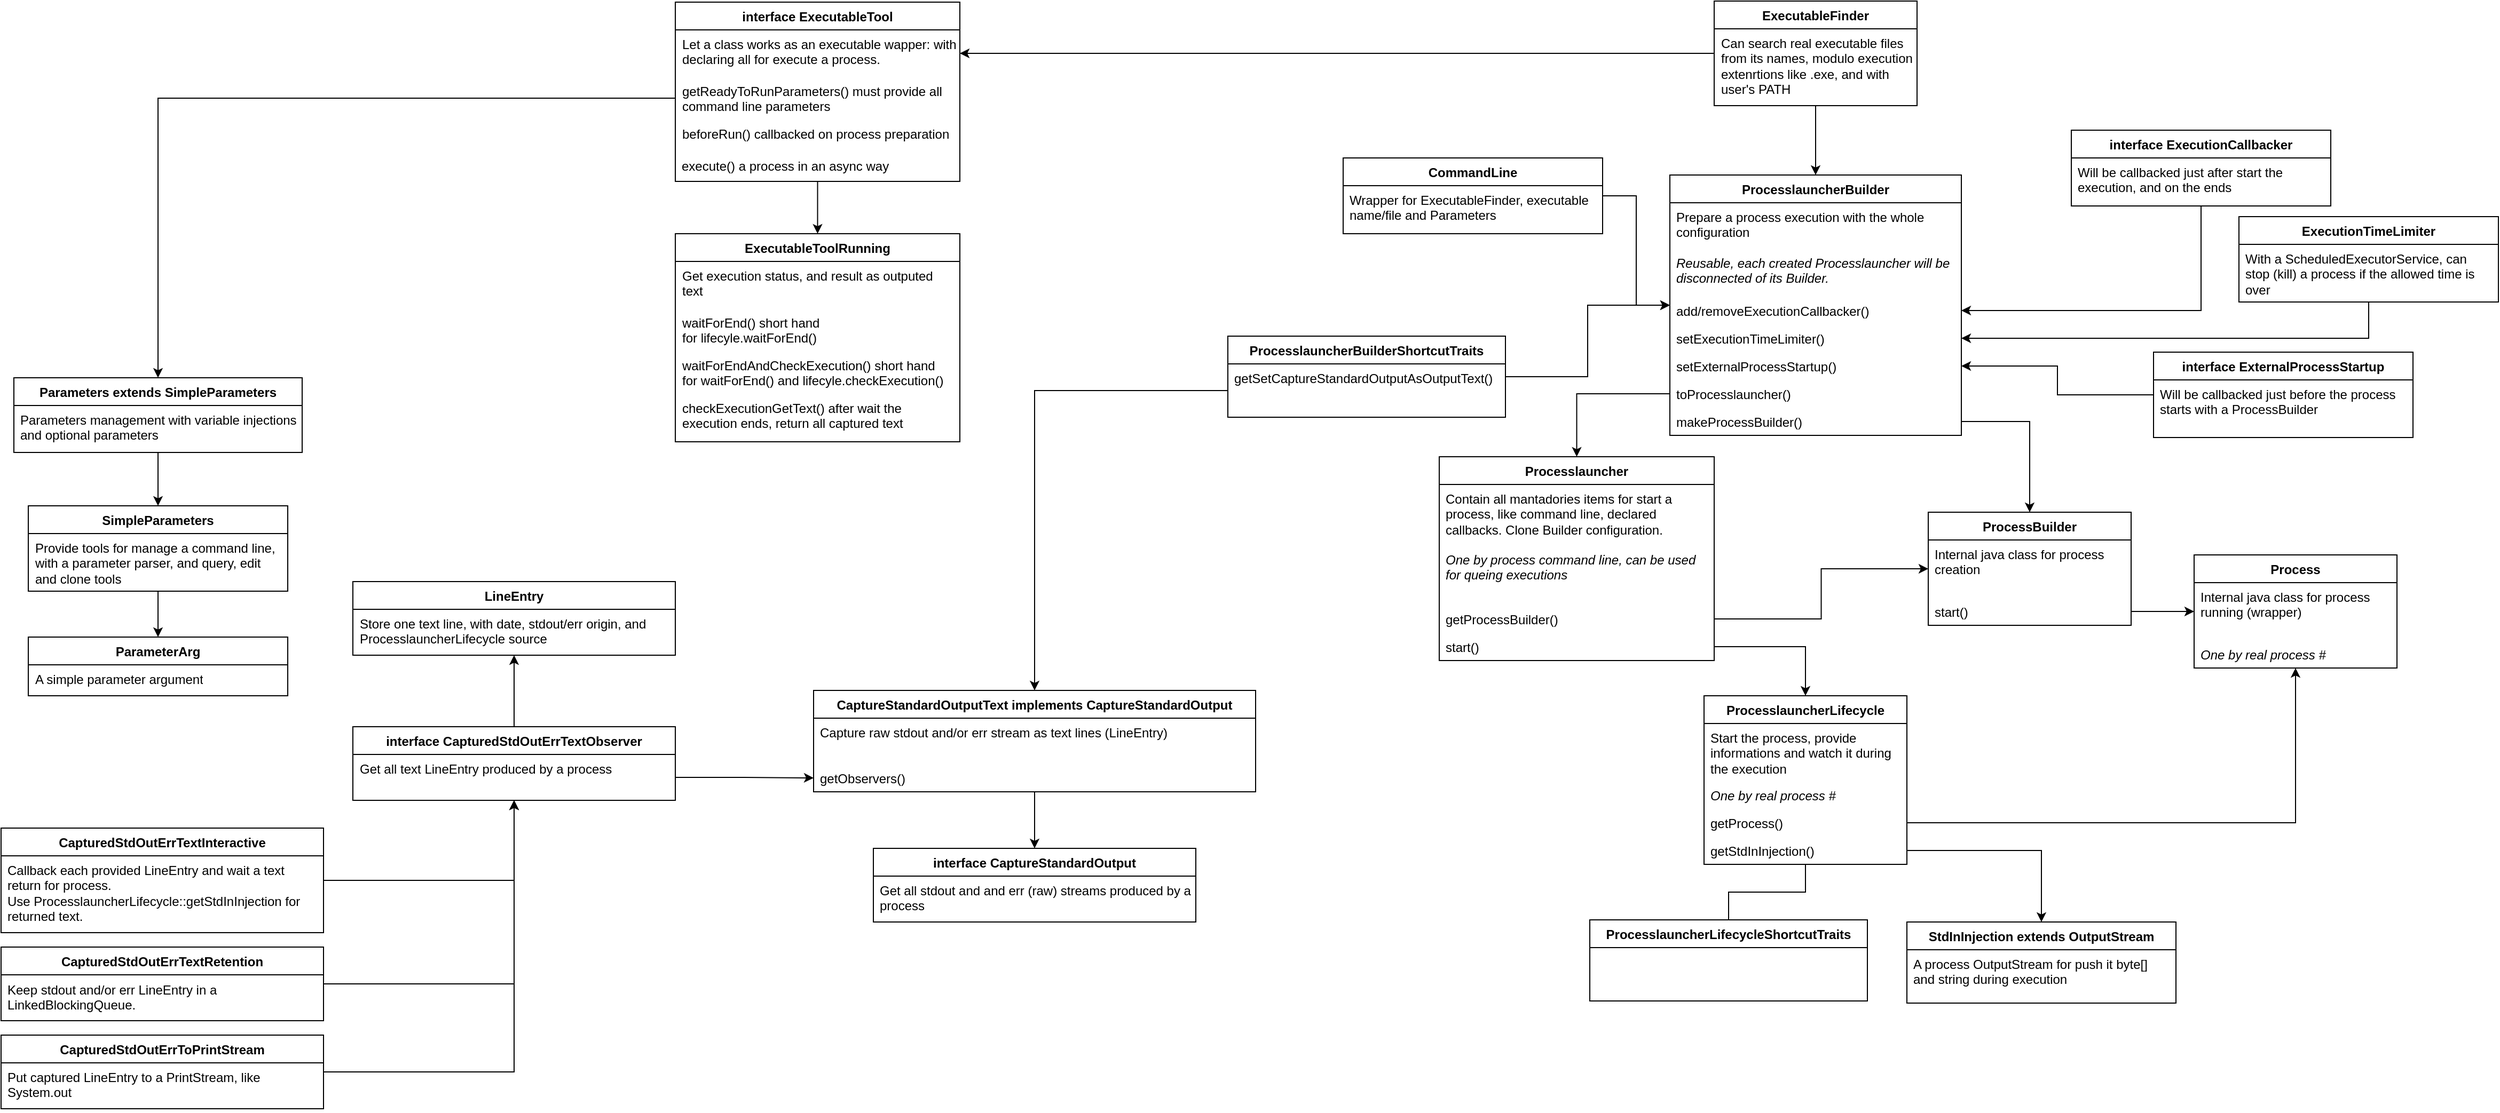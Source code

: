<mxfile version="14.1.8" type="device"><diagram id="81NvzBi9Juori9AFmnHW" name="Page-1"><mxGraphModel dx="3351" dy="988" grid="0" gridSize="10" guides="1" tooltips="1" connect="1" arrows="1" fold="1" page="1" pageScale="1" pageWidth="1654" pageHeight="1169" math="0" shadow="0"><root><mxCell id="0"/><mxCell id="1" parent="0"/><mxCell id="zojhfkKEDZXGq8DSbKI6-3" value="Processlauncher" style="swimlane;fontStyle=1;childLayout=stackLayout;horizontal=1;startSize=26;fillColor=none;horizontalStack=0;resizeParent=1;resizeParentMax=0;resizeLast=0;collapsible=1;marginBottom=0;" parent="1" vertex="1"><mxGeometry x="-286" y="450" width="257.5" height="191" as="geometry"/></mxCell><mxCell id="zojhfkKEDZXGq8DSbKI6-4" value="Contain all mantadories items for start a process, like command line, declared callbacks. Clone Builder configuration." style="text;strokeColor=none;fillColor=none;align=left;verticalAlign=top;spacingLeft=4;spacingRight=4;overflow=hidden;rotatable=0;points=[[0,0.5],[1,0.5]];portConstraint=eastwest;whiteSpace=wrap;" parent="zojhfkKEDZXGq8DSbKI6-3" vertex="1"><mxGeometry y="26" width="257.5" height="57" as="geometry"/></mxCell><mxCell id="zojhfkKEDZXGq8DSbKI6-31" value="One by process command line, can be used for queing executions" style="text;strokeColor=none;fillColor=none;align=left;verticalAlign=top;spacingLeft=4;spacingRight=4;overflow=hidden;rotatable=0;points=[[0,0.5],[1,0.5]];portConstraint=eastwest;whiteSpace=wrap;fontStyle=2" parent="zojhfkKEDZXGq8DSbKI6-3" vertex="1"><mxGeometry y="83" width="257.5" height="56" as="geometry"/></mxCell><mxCell id="zojhfkKEDZXGq8DSbKI6-40" value="getProcessBuilder()" style="text;strokeColor=none;fillColor=none;align=left;verticalAlign=top;spacingLeft=4;spacingRight=4;overflow=hidden;rotatable=0;points=[[0,0.5],[1,0.5]];portConstraint=eastwest;" parent="zojhfkKEDZXGq8DSbKI6-3" vertex="1"><mxGeometry y="139" width="257.5" height="26" as="geometry"/></mxCell><mxCell id="zojhfkKEDZXGq8DSbKI6-14" value="start()" style="text;strokeColor=none;fillColor=none;align=left;verticalAlign=top;spacingLeft=4;spacingRight=4;overflow=hidden;rotatable=0;points=[[0,0.5],[1,0.5]];portConstraint=eastwest;" parent="zojhfkKEDZXGq8DSbKI6-3" vertex="1"><mxGeometry y="165" width="257.5" height="26" as="geometry"/></mxCell><mxCell id="zojhfkKEDZXGq8DSbKI6-18" value="ProcesslauncherLifecycle" style="swimlane;fontStyle=1;childLayout=stackLayout;horizontal=1;startSize=26;fillColor=none;horizontalStack=0;resizeParent=1;resizeParentMax=0;resizeLast=0;collapsible=1;marginBottom=0;" parent="1" vertex="1"><mxGeometry x="-38" y="674" width="190" height="158" as="geometry"/></mxCell><mxCell id="zojhfkKEDZXGq8DSbKI6-19" value="Start the process, provide informations and watch it during the execution" style="text;strokeColor=none;fillColor=none;align=left;verticalAlign=top;spacingLeft=4;spacingRight=4;overflow=hidden;rotatable=0;points=[[0,0.5],[1,0.5]];portConstraint=eastwest;whiteSpace=wrap;" parent="zojhfkKEDZXGq8DSbKI6-18" vertex="1"><mxGeometry y="26" width="190" height="54" as="geometry"/></mxCell><mxCell id="zojhfkKEDZXGq8DSbKI6-30" value="One by real process #" style="text;strokeColor=none;fillColor=none;align=left;verticalAlign=top;spacingLeft=4;spacingRight=4;overflow=hidden;rotatable=0;points=[[0,0.5],[1,0.5]];portConstraint=eastwest;fontStyle=2" parent="zojhfkKEDZXGq8DSbKI6-18" vertex="1"><mxGeometry y="80" width="190" height="26" as="geometry"/></mxCell><mxCell id="zojhfkKEDZXGq8DSbKI6-47" value="getProcess()" style="text;strokeColor=none;fillColor=none;align=left;verticalAlign=top;spacingLeft=4;spacingRight=4;overflow=hidden;rotatable=0;points=[[0,0.5],[1,0.5]];portConstraint=eastwest;" parent="zojhfkKEDZXGq8DSbKI6-18" vertex="1"><mxGeometry y="106" width="190" height="26" as="geometry"/></mxCell><mxCell id="zojhfkKEDZXGq8DSbKI6-20" value="getStdInInjection()" style="text;strokeColor=none;fillColor=none;align=left;verticalAlign=top;spacingLeft=4;spacingRight=4;overflow=hidden;rotatable=0;points=[[0,0.5],[1,0.5]];portConstraint=eastwest;" parent="zojhfkKEDZXGq8DSbKI6-18" vertex="1"><mxGeometry y="132" width="190" height="26" as="geometry"/></mxCell><mxCell id="zojhfkKEDZXGq8DSbKI6-17" style="edgeStyle=orthogonalEdgeStyle;rounded=0;orthogonalLoop=1;jettySize=auto;html=1;exitX=1;exitY=0.5;exitDx=0;exitDy=0;entryX=0.5;entryY=0;entryDx=0;entryDy=0;" parent="1" source="zojhfkKEDZXGq8DSbKI6-14" target="zojhfkKEDZXGq8DSbKI6-18" edge="1"><mxGeometry relative="1" as="geometry"><mxPoint x="50" y="582" as="targetPoint"/></mxGeometry></mxCell><mxCell id="zojhfkKEDZXGq8DSbKI6-22" value="StdInInjection extends OutputStream" style="swimlane;fontStyle=1;childLayout=stackLayout;horizontal=1;startSize=26;fillColor=none;horizontalStack=0;resizeParent=1;resizeParentMax=0;resizeLast=0;collapsible=1;marginBottom=0;" parent="1" vertex="1"><mxGeometry x="152" y="886" width="252" height="76" as="geometry"/></mxCell><mxCell id="zojhfkKEDZXGq8DSbKI6-23" value="A process OutputStream for push it byte[] and string during execution" style="text;strokeColor=none;fillColor=none;align=left;verticalAlign=top;spacingLeft=4;spacingRight=4;overflow=hidden;rotatable=0;points=[[0,0.5],[1,0.5]];portConstraint=eastwest;whiteSpace=wrap;" parent="zojhfkKEDZXGq8DSbKI6-22" vertex="1"><mxGeometry y="26" width="252" height="50" as="geometry"/></mxCell><mxCell id="zojhfkKEDZXGq8DSbKI6-25" style="edgeStyle=orthogonalEdgeStyle;rounded=0;orthogonalLoop=1;jettySize=auto;html=1;exitX=1;exitY=0.5;exitDx=0;exitDy=0;" parent="1" source="zojhfkKEDZXGq8DSbKI6-20" target="zojhfkKEDZXGq8DSbKI6-22" edge="1"><mxGeometry relative="1" as="geometry"/></mxCell><mxCell id="zojhfkKEDZXGq8DSbKI6-26" value="ProcesslauncherBuilder" style="swimlane;fontStyle=1;childLayout=stackLayout;horizontal=1;startSize=26;fillColor=none;horizontalStack=0;resizeParent=1;resizeParentMax=0;resizeLast=0;collapsible=1;marginBottom=0;" parent="1" vertex="1"><mxGeometry x="-70" y="186" width="273" height="244" as="geometry"/></mxCell><mxCell id="zojhfkKEDZXGq8DSbKI6-27" value="Prepare a process execution with the whole configuration" style="text;strokeColor=none;fillColor=none;align=left;verticalAlign=top;spacingLeft=4;spacingRight=4;overflow=hidden;rotatable=0;points=[[0,0.5],[1,0.5]];portConstraint=eastwest;whiteSpace=wrap;" parent="zojhfkKEDZXGq8DSbKI6-26" vertex="1"><mxGeometry y="26" width="273" height="43" as="geometry"/></mxCell><mxCell id="zojhfkKEDZXGq8DSbKI6-33" value="Reusable, each created Processlauncher will be disconnected of its Builder." style="text;strokeColor=none;fillColor=none;align=left;verticalAlign=top;spacingLeft=4;spacingRight=4;overflow=hidden;rotatable=0;points=[[0,0.5],[1,0.5]];portConstraint=eastwest;whiteSpace=wrap;fontStyle=2" parent="zojhfkKEDZXGq8DSbKI6-26" vertex="1"><mxGeometry y="69" width="273" height="45" as="geometry"/></mxCell><mxCell id="zojhfkKEDZXGq8DSbKI6-75" value="add/removeExecutionCallbacker()" style="text;strokeColor=none;fillColor=none;align=left;verticalAlign=top;spacingLeft=4;spacingRight=4;overflow=hidden;rotatable=0;points=[[0,0.5],[1,0.5]];portConstraint=eastwest;" parent="zojhfkKEDZXGq8DSbKI6-26" vertex="1"><mxGeometry y="114" width="273" height="26" as="geometry"/></mxCell><mxCell id="zojhfkKEDZXGq8DSbKI6-70" value="setExecutionTimeLimiter()" style="text;strokeColor=none;fillColor=none;align=left;verticalAlign=top;spacingLeft=4;spacingRight=4;overflow=hidden;rotatable=0;points=[[0,0.5],[1,0.5]];portConstraint=eastwest;" parent="zojhfkKEDZXGq8DSbKI6-26" vertex="1"><mxGeometry y="140" width="273" height="26" as="geometry"/></mxCell><mxCell id="zojhfkKEDZXGq8DSbKI6-61" value="setExternalProcessStartup()" style="text;strokeColor=none;fillColor=none;align=left;verticalAlign=top;spacingLeft=4;spacingRight=4;overflow=hidden;rotatable=0;points=[[0,0.5],[1,0.5]];portConstraint=eastwest;" parent="zojhfkKEDZXGq8DSbKI6-26" vertex="1"><mxGeometry y="166" width="273" height="26" as="geometry"/></mxCell><mxCell id="zojhfkKEDZXGq8DSbKI6-28" value="toProcesslauncher()" style="text;strokeColor=none;fillColor=none;align=left;verticalAlign=top;spacingLeft=4;spacingRight=4;overflow=hidden;rotatable=0;points=[[0,0.5],[1,0.5]];portConstraint=eastwest;" parent="zojhfkKEDZXGq8DSbKI6-26" vertex="1"><mxGeometry y="192" width="273" height="26" as="geometry"/></mxCell><mxCell id="zojhfkKEDZXGq8DSbKI6-34" value="makeProcessBuilder()" style="text;strokeColor=none;fillColor=none;align=left;verticalAlign=top;spacingLeft=4;spacingRight=4;overflow=hidden;rotatable=0;points=[[0,0.5],[1,0.5]];portConstraint=eastwest;" parent="zojhfkKEDZXGq8DSbKI6-26" vertex="1"><mxGeometry y="218" width="273" height="26" as="geometry"/></mxCell><mxCell id="zojhfkKEDZXGq8DSbKI6-32" style="edgeStyle=orthogonalEdgeStyle;rounded=0;orthogonalLoop=1;jettySize=auto;html=1;exitX=0;exitY=0.5;exitDx=0;exitDy=0;" parent="1" source="zojhfkKEDZXGq8DSbKI6-28" target="zojhfkKEDZXGq8DSbKI6-3" edge="1"><mxGeometry relative="1" as="geometry"/></mxCell><mxCell id="zojhfkKEDZXGq8DSbKI6-35" value="ProcessBuilder" style="swimlane;fontStyle=1;childLayout=stackLayout;horizontal=1;startSize=26;fillColor=none;horizontalStack=0;resizeParent=1;resizeParentMax=0;resizeLast=0;collapsible=1;marginBottom=0;" parent="1" vertex="1"><mxGeometry x="172" y="502" width="190" height="106" as="geometry"/></mxCell><mxCell id="zojhfkKEDZXGq8DSbKI6-36" value="Internal java class for process creation " style="text;strokeColor=none;fillColor=none;align=left;verticalAlign=top;spacingLeft=4;spacingRight=4;overflow=hidden;rotatable=0;points=[[0,0.5],[1,0.5]];portConstraint=eastwest;whiteSpace=wrap;" parent="zojhfkKEDZXGq8DSbKI6-35" vertex="1"><mxGeometry y="26" width="190" height="54" as="geometry"/></mxCell><mxCell id="zojhfkKEDZXGq8DSbKI6-38" value="start()" style="text;strokeColor=none;fillColor=none;align=left;verticalAlign=top;spacingLeft=4;spacingRight=4;overflow=hidden;rotatable=0;points=[[0,0.5],[1,0.5]];portConstraint=eastwest;" parent="zojhfkKEDZXGq8DSbKI6-35" vertex="1"><mxGeometry y="80" width="190" height="26" as="geometry"/></mxCell><mxCell id="zojhfkKEDZXGq8DSbKI6-39" style="edgeStyle=orthogonalEdgeStyle;rounded=0;orthogonalLoop=1;jettySize=auto;html=1;exitX=1;exitY=0.5;exitDx=0;exitDy=0;" parent="1" source="zojhfkKEDZXGq8DSbKI6-34" target="zojhfkKEDZXGq8DSbKI6-35" edge="1"><mxGeometry relative="1" as="geometry"/></mxCell><mxCell id="zojhfkKEDZXGq8DSbKI6-41" style="edgeStyle=orthogonalEdgeStyle;rounded=0;orthogonalLoop=1;jettySize=auto;html=1;exitX=1;exitY=0.5;exitDx=0;exitDy=0;" parent="1" source="zojhfkKEDZXGq8DSbKI6-40" target="zojhfkKEDZXGq8DSbKI6-35" edge="1"><mxGeometry relative="1" as="geometry"/></mxCell><mxCell id="zojhfkKEDZXGq8DSbKI6-42" value="Process" style="swimlane;fontStyle=1;childLayout=stackLayout;horizontal=1;startSize=26;fillColor=none;horizontalStack=0;resizeParent=1;resizeParentMax=0;resizeLast=0;collapsible=1;marginBottom=0;" parent="1" vertex="1"><mxGeometry x="421" y="542" width="190" height="106" as="geometry"/></mxCell><mxCell id="zojhfkKEDZXGq8DSbKI6-43" value="Internal java class for process running (wrapper)" style="text;strokeColor=none;fillColor=none;align=left;verticalAlign=top;spacingLeft=4;spacingRight=4;overflow=hidden;rotatable=0;points=[[0,0.5],[1,0.5]];portConstraint=eastwest;whiteSpace=wrap;" parent="zojhfkKEDZXGq8DSbKI6-42" vertex="1"><mxGeometry y="26" width="190" height="54" as="geometry"/></mxCell><mxCell id="zojhfkKEDZXGq8DSbKI6-44" value="One by real process #" style="text;strokeColor=none;fillColor=none;align=left;verticalAlign=top;spacingLeft=4;spacingRight=4;overflow=hidden;rotatable=0;points=[[0,0.5],[1,0.5]];portConstraint=eastwest;fontStyle=2" parent="zojhfkKEDZXGq8DSbKI6-42" vertex="1"><mxGeometry y="80" width="190" height="26" as="geometry"/></mxCell><mxCell id="zojhfkKEDZXGq8DSbKI6-46" style="edgeStyle=orthogonalEdgeStyle;rounded=0;orthogonalLoop=1;jettySize=auto;html=1;exitX=1;exitY=0.5;exitDx=0;exitDy=0;" parent="1" source="zojhfkKEDZXGq8DSbKI6-38" target="zojhfkKEDZXGq8DSbKI6-42" edge="1"><mxGeometry relative="1" as="geometry"/></mxCell><mxCell id="zojhfkKEDZXGq8DSbKI6-48" style="edgeStyle=orthogonalEdgeStyle;rounded=0;orthogonalLoop=1;jettySize=auto;html=1;exitX=1;exitY=0.5;exitDx=0;exitDy=0;" parent="1" source="zojhfkKEDZXGq8DSbKI6-47" target="zojhfkKEDZXGq8DSbKI6-42" edge="1"><mxGeometry relative="1" as="geometry"><mxPoint x="198" y="679" as="targetPoint"/></mxGeometry></mxCell><mxCell id="zojhfkKEDZXGq8DSbKI6-50" value="" style="edgeStyle=elbowEdgeStyle;elbow=vertical;startArrow=none;endArrow=none;rounded=0;" parent="1" source="zojhfkKEDZXGq8DSbKI6-18" target="zojhfkKEDZXGq8DSbKI6-154" edge="1"><mxGeometry relative="1" as="geometry"><mxPoint x="-179" y="577" as="sourcePoint"/><mxPoint x="-23" y="864" as="targetPoint"/></mxGeometry></mxCell><mxCell id="zojhfkKEDZXGq8DSbKI6-52" style="edgeStyle=orthogonalEdgeStyle;rounded=0;orthogonalLoop=1;jettySize=auto;html=1;" parent="1" source="zojhfkKEDZXGq8DSbKI6-139" target="zojhfkKEDZXGq8DSbKI6-26" edge="1"><mxGeometry relative="1" as="geometry"><mxPoint x="-156" y="308" as="sourcePoint"/></mxGeometry></mxCell><mxCell id="zojhfkKEDZXGq8DSbKI6-60" style="edgeStyle=orthogonalEdgeStyle;rounded=0;orthogonalLoop=1;jettySize=auto;html=1;" parent="1" source="zojhfkKEDZXGq8DSbKI6-53" target="zojhfkKEDZXGq8DSbKI6-26" edge="1"><mxGeometry relative="1" as="geometry"/></mxCell><mxCell id="zojhfkKEDZXGq8DSbKI6-118" style="edgeStyle=orthogonalEdgeStyle;rounded=0;orthogonalLoop=1;jettySize=auto;html=1;entryX=1;entryY=0.5;entryDx=0;entryDy=0;" parent="1" source="zojhfkKEDZXGq8DSbKI6-53" target="zojhfkKEDZXGq8DSbKI6-78" edge="1"><mxGeometry relative="1" as="geometry"><mxPoint x="-684" y="72" as="targetPoint"/></mxGeometry></mxCell><mxCell id="zojhfkKEDZXGq8DSbKI6-53" value="ExecutableFinder" style="swimlane;fontStyle=1;childLayout=stackLayout;horizontal=1;startSize=26;fillColor=none;horizontalStack=0;resizeParent=1;resizeParentMax=0;resizeLast=0;collapsible=1;marginBottom=0;" parent="1" vertex="1"><mxGeometry x="-28.5" y="23" width="190" height="98" as="geometry"/></mxCell><mxCell id="zojhfkKEDZXGq8DSbKI6-54" value="Can search real executable files from its names, modulo execution extenrtions like .exe, and with user's PATH" style="text;strokeColor=none;fillColor=none;align=left;verticalAlign=top;spacingLeft=4;spacingRight=4;overflow=hidden;rotatable=0;points=[[0,0.5],[1,0.5]];portConstraint=eastwest;whiteSpace=wrap;" parent="zojhfkKEDZXGq8DSbKI6-53" vertex="1"><mxGeometry y="26" width="190" height="72" as="geometry"/></mxCell><mxCell id="zojhfkKEDZXGq8DSbKI6-66" style="edgeStyle=orthogonalEdgeStyle;rounded=0;orthogonalLoop=1;jettySize=auto;html=1;" parent="1" source="zojhfkKEDZXGq8DSbKI6-62" target="zojhfkKEDZXGq8DSbKI6-61" edge="1"><mxGeometry relative="1" as="geometry"/></mxCell><mxCell id="zojhfkKEDZXGq8DSbKI6-62" value="interface ExternalProcessStartup" style="swimlane;fontStyle=1;childLayout=stackLayout;horizontal=1;startSize=26;fillColor=none;horizontalStack=0;resizeParent=1;resizeParentMax=0;resizeLast=0;collapsible=1;marginBottom=0;" parent="1" vertex="1"><mxGeometry x="383" y="352" width="243" height="80" as="geometry"/></mxCell><mxCell id="zojhfkKEDZXGq8DSbKI6-63" value="Will be callbacked just before the process starts with a ProcessBuilder" style="text;strokeColor=none;fillColor=none;align=left;verticalAlign=top;spacingLeft=4;spacingRight=4;overflow=hidden;rotatable=0;points=[[0,0.5],[1,0.5]];portConstraint=eastwest;whiteSpace=wrap;" parent="zojhfkKEDZXGq8DSbKI6-62" vertex="1"><mxGeometry y="26" width="243" height="54" as="geometry"/></mxCell><mxCell id="zojhfkKEDZXGq8DSbKI6-67" value="ExecutionTimeLimiter" style="swimlane;fontStyle=1;childLayout=stackLayout;horizontal=1;startSize=26;fillColor=none;horizontalStack=0;resizeParent=1;resizeParentMax=0;resizeLast=0;collapsible=1;marginBottom=0;" parent="1" vertex="1"><mxGeometry x="463" y="225" width="243" height="80" as="geometry"/></mxCell><mxCell id="zojhfkKEDZXGq8DSbKI6-68" value="With a ScheduledExecutorService, can stop (kill) a process if the allowed time is over" style="text;strokeColor=none;fillColor=none;align=left;verticalAlign=top;spacingLeft=4;spacingRight=4;overflow=hidden;rotatable=0;points=[[0,0.5],[1,0.5]];portConstraint=eastwest;whiteSpace=wrap;" parent="zojhfkKEDZXGq8DSbKI6-67" vertex="1"><mxGeometry y="26" width="243" height="54" as="geometry"/></mxCell><mxCell id="zojhfkKEDZXGq8DSbKI6-71" style="edgeStyle=orthogonalEdgeStyle;rounded=0;orthogonalLoop=1;jettySize=auto;html=1;" parent="1" source="zojhfkKEDZXGq8DSbKI6-67" target="zojhfkKEDZXGq8DSbKI6-70" edge="1"><mxGeometry relative="1" as="geometry"/></mxCell><mxCell id="zojhfkKEDZXGq8DSbKI6-76" style="edgeStyle=orthogonalEdgeStyle;rounded=0;orthogonalLoop=1;jettySize=auto;html=1;" parent="1" source="zojhfkKEDZXGq8DSbKI6-72" target="zojhfkKEDZXGq8DSbKI6-75" edge="1"><mxGeometry relative="1" as="geometry"/></mxCell><mxCell id="zojhfkKEDZXGq8DSbKI6-72" value="interface ExecutionCallbacker" style="swimlane;fontStyle=1;childLayout=stackLayout;horizontal=1;startSize=26;fillColor=none;horizontalStack=0;resizeParent=1;resizeParentMax=0;resizeLast=0;collapsible=1;marginBottom=0;" parent="1" vertex="1"><mxGeometry x="306" y="144" width="243" height="71" as="geometry"/></mxCell><mxCell id="zojhfkKEDZXGq8DSbKI6-73" value="Will be callbacked just after start the execution, and on the ends" style="text;strokeColor=none;fillColor=none;align=left;verticalAlign=top;spacingLeft=4;spacingRight=4;overflow=hidden;rotatable=0;points=[[0,0.5],[1,0.5]];portConstraint=eastwest;whiteSpace=wrap;" parent="zojhfkKEDZXGq8DSbKI6-72" vertex="1"><mxGeometry y="26" width="243" height="45" as="geometry"/></mxCell><mxCell id="RJ6YITUW6V9gV1dg7927-8" style="edgeStyle=orthogonalEdgeStyle;rounded=0;orthogonalLoop=1;jettySize=auto;html=1;" edge="1" parent="1" source="zojhfkKEDZXGq8DSbKI6-77" target="RJ6YITUW6V9gV1dg7927-3"><mxGeometry relative="1" as="geometry"/></mxCell><mxCell id="zojhfkKEDZXGq8DSbKI6-77" value="interface ExecutableTool" style="swimlane;fontStyle=1;childLayout=stackLayout;horizontal=1;startSize=26;fillColor=none;horizontalStack=0;resizeParent=1;resizeParentMax=0;resizeLast=0;collapsible=1;marginBottom=0;" parent="1" vertex="1"><mxGeometry x="-1001.5" y="24" width="266.5" height="168" as="geometry"/></mxCell><mxCell id="zojhfkKEDZXGq8DSbKI6-78" value="Let a class works as an executable wapper: with declaring all for execute a process." style="text;strokeColor=none;fillColor=none;align=left;verticalAlign=top;spacingLeft=4;spacingRight=4;overflow=hidden;rotatable=0;points=[[0,0.5],[1,0.5]];portConstraint=eastwest;whiteSpace=wrap;" parent="zojhfkKEDZXGq8DSbKI6-77" vertex="1"><mxGeometry y="26" width="266.5" height="44" as="geometry"/></mxCell><mxCell id="zojhfkKEDZXGq8DSbKI6-80" value="getReadyToRunParameters() must provide all command line parameters" style="text;strokeColor=none;fillColor=none;align=left;verticalAlign=top;spacingLeft=4;spacingRight=4;overflow=hidden;rotatable=0;points=[[0,0.5],[1,0.5]];portConstraint=eastwest;whiteSpace=wrap;" parent="zojhfkKEDZXGq8DSbKI6-77" vertex="1"><mxGeometry y="70" width="266.5" height="40" as="geometry"/></mxCell><mxCell id="zojhfkKEDZXGq8DSbKI6-81" value="beforeRun() callbacked on process preparation" style="text;strokeColor=none;fillColor=none;align=left;verticalAlign=top;spacingLeft=4;spacingRight=4;overflow=hidden;rotatable=0;points=[[0,0.5],[1,0.5]];portConstraint=eastwest;whiteSpace=wrap;" parent="zojhfkKEDZXGq8DSbKI6-77" vertex="1"><mxGeometry y="110" width="266.5" height="30" as="geometry"/></mxCell><mxCell id="RJ6YITUW6V9gV1dg7927-2" value="execute() a process in an async way" style="text;strokeColor=none;fillColor=none;align=left;verticalAlign=top;spacingLeft=4;spacingRight=4;overflow=hidden;rotatable=0;points=[[0,0.5],[1,0.5]];portConstraint=eastwest;labelBackgroundColor=none;" vertex="1" parent="zojhfkKEDZXGq8DSbKI6-77"><mxGeometry y="140" width="266.5" height="28" as="geometry"/></mxCell><mxCell id="zojhfkKEDZXGq8DSbKI6-87" style="edgeStyle=orthogonalEdgeStyle;rounded=0;orthogonalLoop=1;jettySize=auto;html=1;" parent="1" source="zojhfkKEDZXGq8DSbKI6-80" target="zojhfkKEDZXGq8DSbKI6-82" edge="1"><mxGeometry relative="1" as="geometry"><mxPoint x="-845" y="352" as="sourcePoint"/></mxGeometry></mxCell><mxCell id="zojhfkKEDZXGq8DSbKI6-91" style="edgeStyle=orthogonalEdgeStyle;rounded=0;orthogonalLoop=1;jettySize=auto;html=1;" parent="1" source="zojhfkKEDZXGq8DSbKI6-82" target="zojhfkKEDZXGq8DSbKI6-88" edge="1"><mxGeometry relative="1" as="geometry"/></mxCell><mxCell id="zojhfkKEDZXGq8DSbKI6-82" value="Parameters extends SimpleParameters" style="swimlane;fontStyle=1;childLayout=stackLayout;horizontal=1;startSize=26;fillColor=none;horizontalStack=0;resizeParent=1;resizeParentMax=0;resizeLast=0;collapsible=1;marginBottom=0;" parent="1" vertex="1"><mxGeometry x="-1621" y="376" width="270" height="70" as="geometry"/></mxCell><mxCell id="zojhfkKEDZXGq8DSbKI6-83" value="Parameters management with variable injections and optional parameters" style="text;strokeColor=none;fillColor=none;align=left;verticalAlign=top;spacingLeft=4;spacingRight=4;overflow=hidden;rotatable=0;points=[[0,0.5],[1,0.5]];portConstraint=eastwest;whiteSpace=wrap;" parent="zojhfkKEDZXGq8DSbKI6-82" vertex="1"><mxGeometry y="26" width="270" height="44" as="geometry"/></mxCell><mxCell id="zojhfkKEDZXGq8DSbKI6-94" style="edgeStyle=orthogonalEdgeStyle;rounded=0;orthogonalLoop=1;jettySize=auto;html=1;" parent="1" source="zojhfkKEDZXGq8DSbKI6-88" target="zojhfkKEDZXGq8DSbKI6-92" edge="1"><mxGeometry relative="1" as="geometry"/></mxCell><mxCell id="zojhfkKEDZXGq8DSbKI6-88" value="SimpleParameters" style="swimlane;fontStyle=1;childLayout=stackLayout;horizontal=1;startSize=26;fillColor=none;horizontalStack=0;resizeParent=1;resizeParentMax=0;resizeLast=0;collapsible=1;marginBottom=0;" parent="1" vertex="1"><mxGeometry x="-1607.5" y="496" width="243" height="80" as="geometry"/></mxCell><mxCell id="zojhfkKEDZXGq8DSbKI6-89" value="Provide tools for manage a command line, with a parameter parser, and query, edit and clone tools" style="text;strokeColor=none;fillColor=none;align=left;verticalAlign=top;spacingLeft=4;spacingRight=4;overflow=hidden;rotatable=0;points=[[0,0.5],[1,0.5]];portConstraint=eastwest;whiteSpace=wrap;" parent="zojhfkKEDZXGq8DSbKI6-88" vertex="1"><mxGeometry y="26" width="243" height="54" as="geometry"/></mxCell><mxCell id="zojhfkKEDZXGq8DSbKI6-92" value="ParameterArg" style="swimlane;fontStyle=1;childLayout=stackLayout;horizontal=1;startSize=26;fillColor=none;horizontalStack=0;resizeParent=1;resizeParentMax=0;resizeLast=0;collapsible=1;marginBottom=0;" parent="1" vertex="1"><mxGeometry x="-1607.5" y="619" width="243" height="55" as="geometry"/></mxCell><mxCell id="zojhfkKEDZXGq8DSbKI6-93" value="A simple parameter argument" style="text;strokeColor=none;fillColor=none;align=left;verticalAlign=top;spacingLeft=4;spacingRight=4;overflow=hidden;rotatable=0;points=[[0,0.5],[1,0.5]];portConstraint=eastwest;whiteSpace=wrap;" parent="zojhfkKEDZXGq8DSbKI6-92" vertex="1"><mxGeometry y="26" width="243" height="29" as="geometry"/></mxCell><mxCell id="zojhfkKEDZXGq8DSbKI6-95" value="CommandLine" style="swimlane;fontStyle=1;childLayout=stackLayout;horizontal=1;startSize=26;fillColor=none;horizontalStack=0;resizeParent=1;resizeParentMax=0;resizeLast=0;collapsible=1;marginBottom=0;" parent="1" vertex="1"><mxGeometry x="-376" y="170" width="243" height="71" as="geometry"/></mxCell><mxCell id="zojhfkKEDZXGq8DSbKI6-96" value="Wrapper for ExecutableFinder, executable name/file and Parameters" style="text;strokeColor=none;fillColor=none;align=left;verticalAlign=top;spacingLeft=4;spacingRight=4;overflow=hidden;rotatable=0;points=[[0,0.5],[1,0.5]];portConstraint=eastwest;whiteSpace=wrap;" parent="zojhfkKEDZXGq8DSbKI6-95" vertex="1"><mxGeometry y="26" width="243" height="45" as="geometry"/></mxCell><mxCell id="zojhfkKEDZXGq8DSbKI6-98" style="edgeStyle=orthogonalEdgeStyle;rounded=0;orthogonalLoop=1;jettySize=auto;html=1;" parent="1" source="zojhfkKEDZXGq8DSbKI6-95" target="zojhfkKEDZXGq8DSbKI6-26" edge="1"><mxGeometry relative="1" as="geometry"/></mxCell><mxCell id="zojhfkKEDZXGq8DSbKI6-127" value="" style="edgeStyle=orthogonalEdgeStyle;rounded=0;orthogonalLoop=1;jettySize=auto;html=1;" parent="1" source="zojhfkKEDZXGq8DSbKI6-120" target="zojhfkKEDZXGq8DSbKI6-125" edge="1"><mxGeometry relative="1" as="geometry"/></mxCell><mxCell id="zojhfkKEDZXGq8DSbKI6-147" value="" style="edgeStyle=orthogonalEdgeStyle;rounded=0;orthogonalLoop=1;jettySize=auto;html=1;" parent="1" source="zojhfkKEDZXGq8DSbKI6-145" target="zojhfkKEDZXGq8DSbKI6-120" edge="1"><mxGeometry relative="1" as="geometry"><mxPoint x="-1460" y="987" as="sourcePoint"/></mxGeometry></mxCell><mxCell id="zojhfkKEDZXGq8DSbKI6-120" value="interface CapturedStdOutErrTextObserver" style="swimlane;fontStyle=1;childLayout=stackLayout;horizontal=1;startSize=26;fillColor=none;horizontalStack=0;resizeParent=1;resizeParentMax=0;resizeLast=0;collapsible=1;marginBottom=0;" parent="1" vertex="1"><mxGeometry x="-1303.5" y="703" width="302" height="69" as="geometry"/></mxCell><mxCell id="zojhfkKEDZXGq8DSbKI6-121" value="Get all text LineEntry produced by a process" style="text;strokeColor=none;fillColor=none;align=left;verticalAlign=top;spacingLeft=4;spacingRight=4;overflow=hidden;rotatable=0;points=[[0,0.5],[1,0.5]];portConstraint=eastwest;whiteSpace=wrap;" parent="zojhfkKEDZXGq8DSbKI6-120" vertex="1"><mxGeometry y="26" width="302" height="43" as="geometry"/></mxCell><mxCell id="zojhfkKEDZXGq8DSbKI6-145" value="CapturedStdOutErrTextInteractive" style="swimlane;fontStyle=1;childLayout=stackLayout;horizontal=1;startSize=26;fillColor=none;horizontalStack=0;resizeParent=1;resizeParentMax=0;resizeLast=0;collapsible=1;marginBottom=0;" parent="1" vertex="1"><mxGeometry x="-1633" y="798" width="302" height="98" as="geometry"/></mxCell><mxCell id="zojhfkKEDZXGq8DSbKI6-146" value="Callback each provided LineEntry and wait a text return for process.&#10;Use ProcesslauncherLifecycle::getStdInInjection for returned text." style="text;strokeColor=none;fillColor=none;align=left;verticalAlign=top;spacingLeft=4;spacingRight=4;overflow=hidden;rotatable=0;points=[[0,0.5],[1,0.5]];portConstraint=eastwest;whiteSpace=wrap;" parent="zojhfkKEDZXGq8DSbKI6-145" vertex="1"><mxGeometry y="26" width="302" height="72" as="geometry"/></mxCell><mxCell id="zojhfkKEDZXGq8DSbKI6-125" value="LineEntry" style="swimlane;fontStyle=1;childLayout=stackLayout;horizontal=1;startSize=26;fillColor=none;horizontalStack=0;resizeParent=1;resizeParentMax=0;resizeLast=0;collapsible=1;marginBottom=0;" parent="1" vertex="1"><mxGeometry x="-1303.5" y="567" width="302" height="69" as="geometry"/></mxCell><mxCell id="zojhfkKEDZXGq8DSbKI6-126" value="Store one text line, with date, stdout/err origin, and  ProcesslauncherLifecycle source" style="text;strokeColor=none;fillColor=none;align=left;verticalAlign=top;spacingLeft=4;spacingRight=4;overflow=hidden;rotatable=0;points=[[0,0.5],[1,0.5]];portConstraint=eastwest;whiteSpace=wrap;" parent="zojhfkKEDZXGq8DSbKI6-125" vertex="1"><mxGeometry y="26" width="302" height="43" as="geometry"/></mxCell><mxCell id="zojhfkKEDZXGq8DSbKI6-133" value="" style="edgeStyle=orthogonalEdgeStyle;rounded=0;orthogonalLoop=1;jettySize=auto;html=1;" parent="1" source="zojhfkKEDZXGq8DSbKI6-131" target="zojhfkKEDZXGq8DSbKI6-128" edge="1"><mxGeometry relative="1" as="geometry"><mxPoint x="-1365" y="871" as="targetPoint"/></mxGeometry></mxCell><mxCell id="zojhfkKEDZXGq8DSbKI6-128" value="interface CaptureStandardOutput" style="swimlane;fontStyle=1;childLayout=stackLayout;horizontal=1;startSize=26;fillColor=none;horizontalStack=0;resizeParent=1;resizeParentMax=0;resizeLast=0;collapsible=1;marginBottom=0;" parent="1" vertex="1"><mxGeometry x="-816" y="817" width="302" height="69" as="geometry"/></mxCell><mxCell id="zojhfkKEDZXGq8DSbKI6-129" value="Get all stdout and and err (raw) streams produced by a process" style="text;strokeColor=none;fillColor=none;align=left;verticalAlign=top;spacingLeft=4;spacingRight=4;overflow=hidden;rotatable=0;points=[[0,0.5],[1,0.5]];portConstraint=eastwest;whiteSpace=wrap;" parent="zojhfkKEDZXGq8DSbKI6-128" vertex="1"><mxGeometry y="26" width="302" height="43" as="geometry"/></mxCell><mxCell id="zojhfkKEDZXGq8DSbKI6-131" value="CaptureStandardOutputText implements CaptureStandardOutput" style="swimlane;fontStyle=1;childLayout=stackLayout;horizontal=1;startSize=26;fillColor=none;horizontalStack=0;resizeParent=1;resizeParentMax=0;resizeLast=0;collapsible=1;marginBottom=0;" parent="1" vertex="1"><mxGeometry x="-872" y="669" width="414" height="95" as="geometry"/></mxCell><mxCell id="zojhfkKEDZXGq8DSbKI6-132" value="Capture raw stdout and/or err stream as text lines (LineEntry)" style="text;strokeColor=none;fillColor=none;align=left;verticalAlign=top;spacingLeft=4;spacingRight=4;overflow=hidden;rotatable=0;points=[[0,0.5],[1,0.5]];portConstraint=eastwest;whiteSpace=wrap;" parent="zojhfkKEDZXGq8DSbKI6-131" vertex="1"><mxGeometry y="26" width="414" height="43" as="geometry"/></mxCell><mxCell id="zojhfkKEDZXGq8DSbKI6-134" value="getObservers()" style="text;strokeColor=none;fillColor=none;align=left;verticalAlign=top;spacingLeft=4;spacingRight=4;overflow=hidden;rotatable=0;points=[[0,0.5],[1,0.5]];portConstraint=eastwest;labelBackgroundColor=none;" parent="zojhfkKEDZXGq8DSbKI6-131" vertex="1"><mxGeometry y="69" width="414" height="26" as="geometry"/></mxCell><mxCell id="zojhfkKEDZXGq8DSbKI6-139" value="ProcesslauncherBuilderShortcutTraits" style="swimlane;fontStyle=1;childLayout=stackLayout;horizontal=1;startSize=26;fillColor=none;horizontalStack=0;resizeParent=1;resizeParentMax=0;resizeLast=0;collapsible=1;marginBottom=0;" parent="1" vertex="1"><mxGeometry x="-484" y="337" width="260" height="76" as="geometry"/></mxCell><mxCell id="zojhfkKEDZXGq8DSbKI6-140" value="getSetCaptureStandardOutputAsOutputText()" style="text;strokeColor=none;fillColor=none;align=left;verticalAlign=top;spacingLeft=4;spacingRight=4;overflow=hidden;rotatable=0;points=[[0,0.5],[1,0.5]];portConstraint=eastwest;whiteSpace=wrap;" parent="zojhfkKEDZXGq8DSbKI6-139" vertex="1"><mxGeometry y="26" width="260" height="50" as="geometry"/></mxCell><mxCell id="zojhfkKEDZXGq8DSbKI6-141" style="edgeStyle=orthogonalEdgeStyle;rounded=0;orthogonalLoop=1;jettySize=auto;html=1;exitX=0;exitY=0.5;exitDx=0;exitDy=0;" parent="1" source="zojhfkKEDZXGq8DSbKI6-140" target="zojhfkKEDZXGq8DSbKI6-131" edge="1"><mxGeometry relative="1" as="geometry"/></mxCell><mxCell id="zojhfkKEDZXGq8DSbKI6-143" style="edgeStyle=orthogonalEdgeStyle;rounded=0;orthogonalLoop=1;jettySize=auto;html=1;exitX=1;exitY=0.5;exitDx=0;exitDy=0;" parent="1" source="zojhfkKEDZXGq8DSbKI6-121" target="zojhfkKEDZXGq8DSbKI6-134" edge="1"><mxGeometry relative="1" as="geometry"/></mxCell><mxCell id="zojhfkKEDZXGq8DSbKI6-150" style="edgeStyle=orthogonalEdgeStyle;rounded=0;orthogonalLoop=1;jettySize=auto;html=1;" parent="1" source="zojhfkKEDZXGq8DSbKI6-148" target="zojhfkKEDZXGq8DSbKI6-120" edge="1"><mxGeometry relative="1" as="geometry"/></mxCell><mxCell id="zojhfkKEDZXGq8DSbKI6-148" value="CapturedStdOutErrTextRetention" style="swimlane;fontStyle=1;childLayout=stackLayout;horizontal=1;startSize=26;fillColor=none;horizontalStack=0;resizeParent=1;resizeParentMax=0;resizeLast=0;collapsible=1;marginBottom=0;" parent="1" vertex="1"><mxGeometry x="-1633" y="909.5" width="302" height="69" as="geometry"/></mxCell><mxCell id="zojhfkKEDZXGq8DSbKI6-149" value="Keep stdout and/or err LineEntry in a LinkedBlockingQueue." style="text;strokeColor=none;fillColor=none;align=left;verticalAlign=top;spacingLeft=4;spacingRight=4;overflow=hidden;rotatable=0;points=[[0,0.5],[1,0.5]];portConstraint=eastwest;whiteSpace=wrap;" parent="zojhfkKEDZXGq8DSbKI6-148" vertex="1"><mxGeometry y="26" width="302" height="43" as="geometry"/></mxCell><mxCell id="zojhfkKEDZXGq8DSbKI6-151" value="CapturedStdOutErrToPrintStream" style="swimlane;fontStyle=1;childLayout=stackLayout;horizontal=1;startSize=26;fillColor=none;horizontalStack=0;resizeParent=1;resizeParentMax=0;resizeLast=0;collapsible=1;marginBottom=0;" parent="1" vertex="1"><mxGeometry x="-1633" y="992" width="302" height="69" as="geometry"/></mxCell><mxCell id="zojhfkKEDZXGq8DSbKI6-152" value="Put captured LineEntry to a PrintStream, like System.out" style="text;strokeColor=none;fillColor=none;align=left;verticalAlign=top;spacingLeft=4;spacingRight=4;overflow=hidden;rotatable=0;points=[[0,0.5],[1,0.5]];portConstraint=eastwest;whiteSpace=wrap;" parent="zojhfkKEDZXGq8DSbKI6-151" vertex="1"><mxGeometry y="26" width="302" height="43" as="geometry"/></mxCell><mxCell id="zojhfkKEDZXGq8DSbKI6-153" style="edgeStyle=orthogonalEdgeStyle;rounded=0;orthogonalLoop=1;jettySize=auto;html=1;" parent="1" source="zojhfkKEDZXGq8DSbKI6-151" target="zojhfkKEDZXGq8DSbKI6-120" edge="1"><mxGeometry relative="1" as="geometry"/></mxCell><mxCell id="zojhfkKEDZXGq8DSbKI6-154" value="ProcesslauncherLifecycleShortcutTraits" style="swimlane;fontStyle=1;childLayout=stackLayout;horizontal=1;startSize=26;fillColor=none;horizontalStack=0;resizeParent=1;resizeParentMax=0;resizeLast=0;collapsible=1;marginBottom=0;" parent="1" vertex="1"><mxGeometry x="-145" y="884" width="260" height="76" as="geometry"/></mxCell><mxCell id="RJ6YITUW6V9gV1dg7927-3" value="ExecutableToolRunning" style="swimlane;fontStyle=1;childLayout=stackLayout;horizontal=1;startSize=26;fillColor=none;horizontalStack=0;resizeParent=1;resizeParentMax=0;resizeLast=0;collapsible=1;marginBottom=0;" vertex="1" parent="1"><mxGeometry x="-1001.5" y="241" width="266.5" height="195" as="geometry"/></mxCell><mxCell id="RJ6YITUW6V9gV1dg7927-4" value="Get execution status, and result as outputed text" style="text;strokeColor=none;fillColor=none;align=left;verticalAlign=top;spacingLeft=4;spacingRight=4;overflow=hidden;rotatable=0;points=[[0,0.5],[1,0.5]];portConstraint=eastwest;whiteSpace=wrap;" vertex="1" parent="RJ6YITUW6V9gV1dg7927-3"><mxGeometry y="26" width="266.5" height="44" as="geometry"/></mxCell><mxCell id="RJ6YITUW6V9gV1dg7927-5" value="waitForEnd() short hand for lifecyle.waitForEnd()" style="text;strokeColor=none;fillColor=none;align=left;verticalAlign=top;spacingLeft=4;spacingRight=4;overflow=hidden;rotatable=0;points=[[0,0.5],[1,0.5]];portConstraint=eastwest;whiteSpace=wrap;" vertex="1" parent="RJ6YITUW6V9gV1dg7927-3"><mxGeometry y="70" width="266.5" height="40" as="geometry"/></mxCell><mxCell id="RJ6YITUW6V9gV1dg7927-6" value="waitForEndAndCheckExecution() short hand for waitForEnd() and lifecyle.checkExecution()" style="text;strokeColor=none;fillColor=none;align=left;verticalAlign=top;spacingLeft=4;spacingRight=4;overflow=hidden;rotatable=0;points=[[0,0.5],[1,0.5]];portConstraint=eastwest;whiteSpace=wrap;" vertex="1" parent="RJ6YITUW6V9gV1dg7927-3"><mxGeometry y="110" width="266.5" height="40" as="geometry"/></mxCell><mxCell id="RJ6YITUW6V9gV1dg7927-7" value="checkExecutionGetText() after wait the execution ends, return all captured text" style="text;strokeColor=none;fillColor=none;align=left;verticalAlign=top;spacingLeft=4;spacingRight=4;overflow=hidden;rotatable=0;points=[[0,0.5],[1,0.5]];portConstraint=eastwest;labelBackgroundColor=none;whiteSpace=wrap;" vertex="1" parent="RJ6YITUW6V9gV1dg7927-3"><mxGeometry y="150" width="266.5" height="45" as="geometry"/></mxCell></root></mxGraphModel></diagram></mxfile>